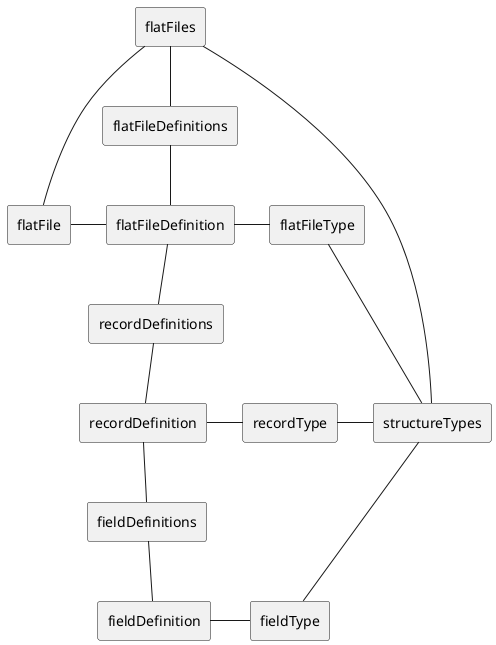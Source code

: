 @startuml
rectangle flatFiles
rectangle flatFile
rectangle flatFileDefinitions
rectangle flatFileDefinition
rectangle flatFileType
rectangle recordDefinitions
rectangle recordDefinition
rectangle recordType
rectangle fieldDefinitions
rectangle fieldDefinition
rectangle fieldType
rectangle structureTypes

flatFiles --- flatFile
flatFiles -- flatFileDefinitions
flatFile - flatFileDefinition

flatFileDefinitions -- flatFileDefinition
flatFileDefinition -- recordDefinitions
recordDefinitions -- recordDefinition
recordDefinition -- fieldDefinitions
fieldDefinitions -- fieldDefinition

flatFileDefinition - flatFileType
recordDefinition - recordType
fieldDefinition - fieldType

flatFileType -- structureTypes
flatFileType --[hidden]- recordType
recordType--[hidden]- fieldType
recordType - structureTypes
structureTypes -- fieldType

flatFiles - structureTypes
@enduml
